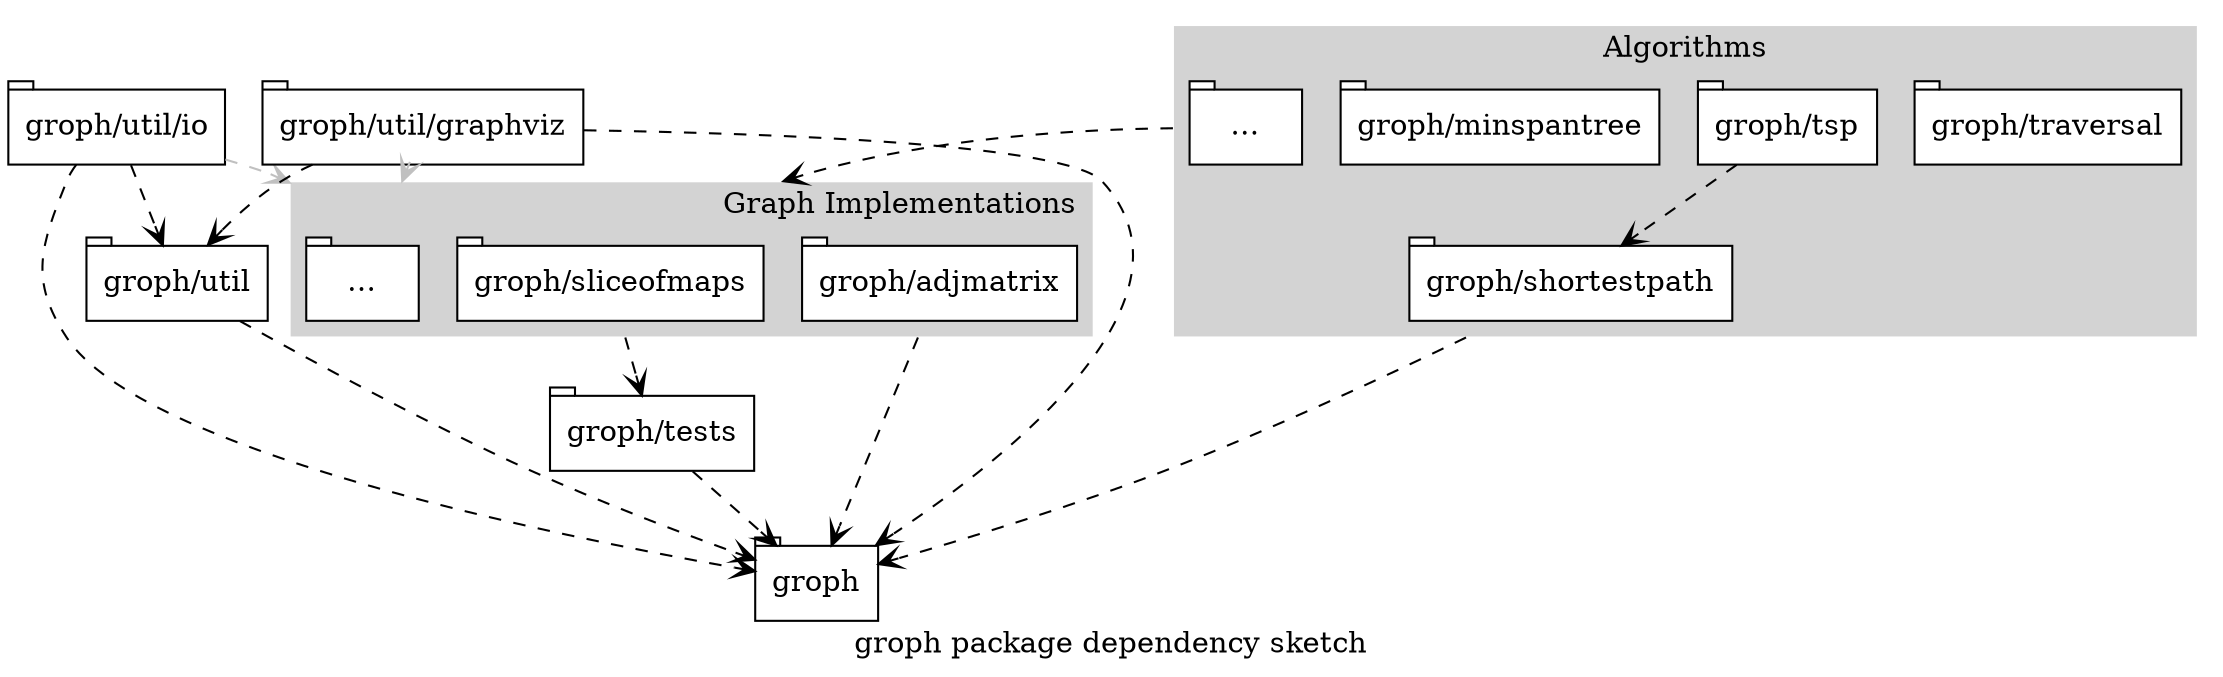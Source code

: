 digraph Groph {
	compound=true;

	graph [label="groph package dependency sketch"]
	node [shape=tab,style=filled,fillcolor=white];
	edge [arrowhead=vee, style=dashed];
	
	groph;
	util [label="groph/util"];
	io [label="groph/util/io"];
	gv [label="groph/util/graphviz"];
	tst [label="groph/tests"];
	
	subgraph cluster_g {
		color=white;
		style=filled;
		fillcolor=lightgrey;
		label="Graph Implementations";
		labeljust=r;
		amx [label="groph/adjmatrix"];
		som [label="groph/sliceofmaps"];
		getc [label="…"];
	}
	amx -> groph [ltail=cluster_g];
	som -> tst [ltail=cluster_g];

	subgraph cluster_a {
		color=white;
		style="filled";
		fillcolor=lightgrey;
		label="Algorithms";
		trv [label="groph/traversal"];
		shp [label="groph/shortestpath"];
		tsp [label="groph/tsp"];
		mst [label="groph/minspantree"];
		aetc [label="…"];

		tsp -> shp
	}
	shp -> groph [ltail=cluster_a];
	aetc -> som [lhead=cluster_g, ltail=cluster_a];
	
	util -> groph;
	io -> util, groph;
	io -> getc [lhead=cluster_g, color=gray];
	gv -> util, groph;
	gv -> getc [lhead=cluster_g, color=gray];
	
	tst -> groph;
}
